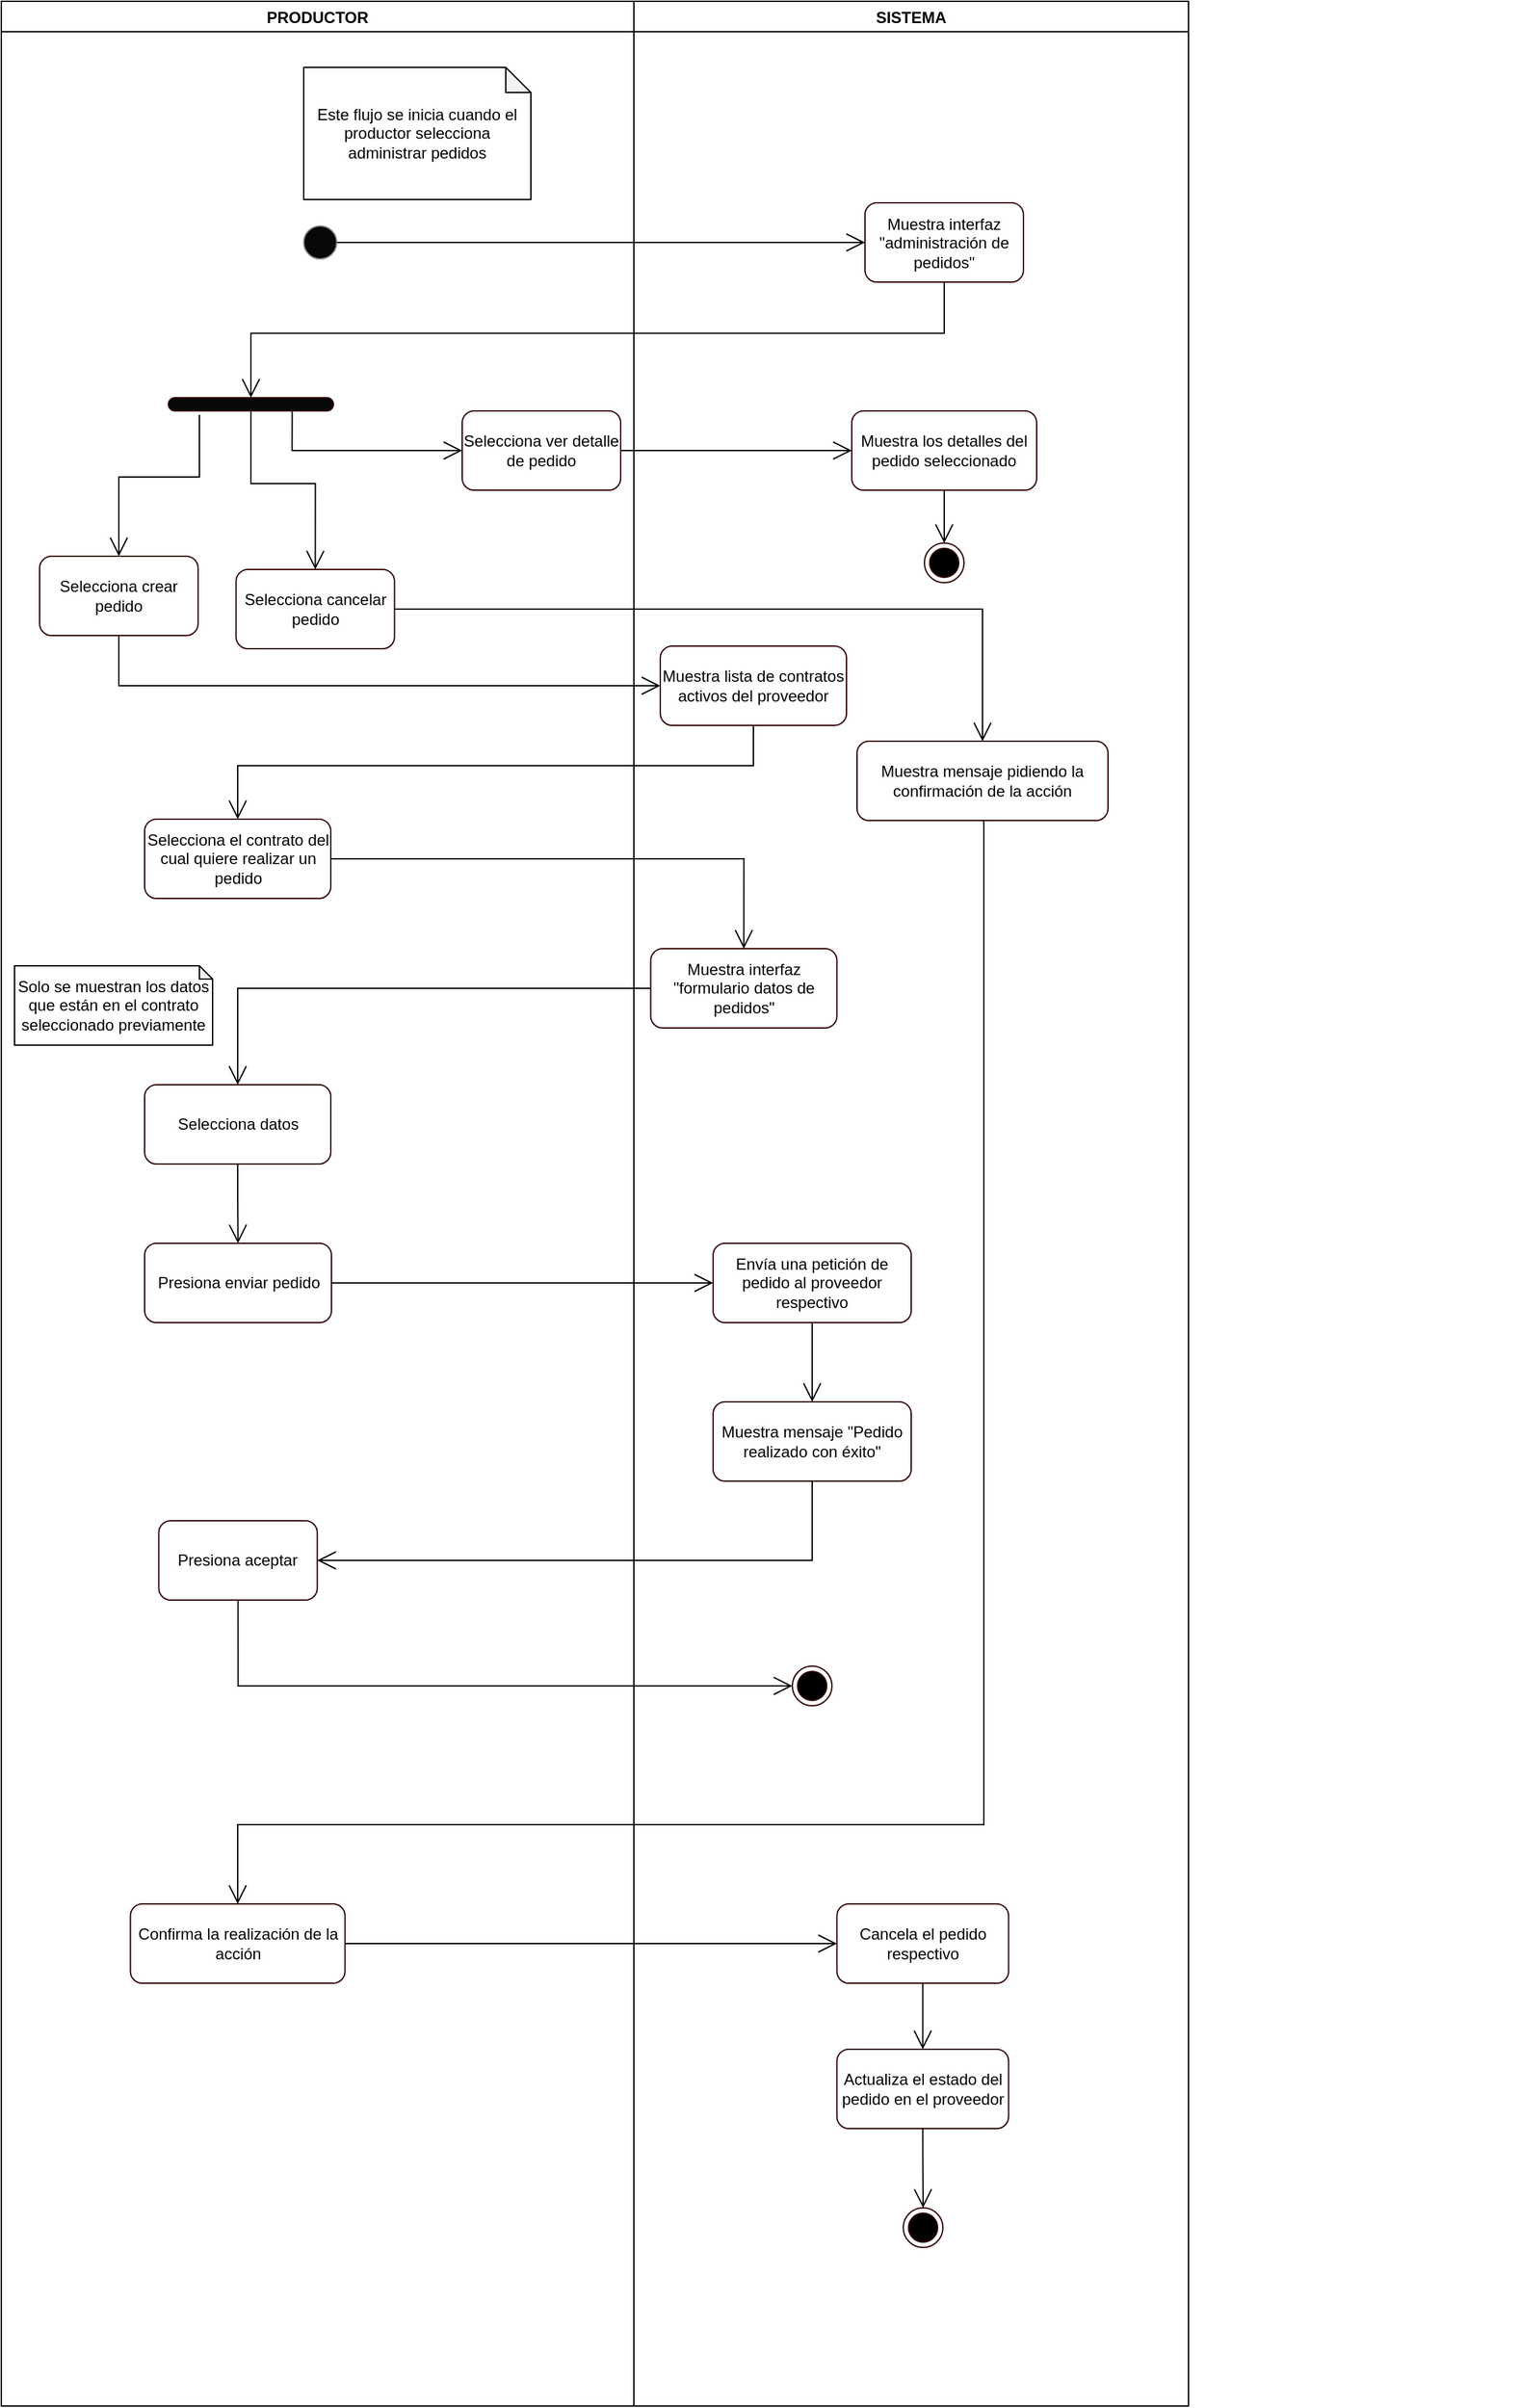 <mxfile version="13.2.3" type="device"><diagram id="usdjyMedl2LyT0kTP7rD" name="Page-1"><mxGraphModel dx="920" dy="11332" grid="1" gridSize="10" guides="1" tooltips="1" connect="1" arrows="1" fold="1" page="1" pageScale="1" pageWidth="827" pageHeight="1169" math="0" shadow="0"><root><mxCell id="0"/><mxCell id="1" parent="0"/><mxCell id="cfUANLPs1cfpUvms5ylp-100" value="PRODUCTOR" style="swimlane;gradientColor=none;" parent="1" vertex="1"><mxGeometry x="41" y="-10480" width="479" height="1820" as="geometry"/></mxCell><mxCell id="cfUANLPs1cfpUvms5ylp-101" value="" style="ellipse;whiteSpace=wrap;html=1;aspect=fixed;strokeColor=#919191;fillColor=#080808;gradientColor=none;" parent="cfUANLPs1cfpUvms5ylp-100" vertex="1"><mxGeometry x="229" y="170" width="25" height="25" as="geometry"/></mxCell><mxCell id="cfUANLPs1cfpUvms5ylp-102" value="Este flujo se inicia cuando el productor selecciona administrar pedidos" style="shape=note;whiteSpace=wrap;html=1;backgroundOutline=1;darkOpacity=0.05;size=19;" parent="cfUANLPs1cfpUvms5ylp-100" vertex="1"><mxGeometry x="229" y="50" width="172" height="100" as="geometry"/></mxCell><mxCell id="cfUANLPs1cfpUvms5ylp-103" value="" style="group" parent="cfUANLPs1cfpUvms5ylp-100" vertex="1" connectable="0"><mxGeometry x="29" y="300" width="417.5" height="270" as="geometry"/></mxCell><mxCell id="cfUANLPs1cfpUvms5ylp-104" value="" style="group" parent="cfUANLPs1cfpUvms5ylp-103" vertex="1" connectable="0"><mxGeometry width="417.5" height="140" as="geometry"/></mxCell><mxCell id="nRme-nezzcu48ifYfsjX-2" style="edgeStyle=orthogonalEdgeStyle;rounded=0;orthogonalLoop=1;jettySize=auto;html=1;exitX=0.75;exitY=1;exitDx=0;exitDy=0;endArrow=open;endFill=0;endSize=12;" edge="1" parent="cfUANLPs1cfpUvms5ylp-104" source="cfUANLPs1cfpUvms5ylp-105" target="cfUANLPs1cfpUvms5ylp-111"><mxGeometry relative="1" as="geometry"/></mxCell><mxCell id="cfUANLPs1cfpUvms5ylp-105" value="" style="rounded=1;whiteSpace=wrap;html=1;strokeColor=#330000;fillColor=#080808;gradientColor=none;arcSize=50;" parent="cfUANLPs1cfpUvms5ylp-104" vertex="1"><mxGeometry x="97.5" width="125" height="10" as="geometry"/></mxCell><mxCell id="cfUANLPs1cfpUvms5ylp-106" style="edgeStyle=orthogonalEdgeStyle;rounded=0;orthogonalLoop=1;jettySize=auto;html=1;exitX=0.5;exitY=0;exitDx=0;exitDy=0;entryX=0.188;entryY=1.3;entryDx=0;entryDy=0;entryPerimeter=0;startArrow=open;startFill=0;startSize=12;endArrow=none;endFill=0;endSize=12;targetPerimeterSpacing=0;" parent="cfUANLPs1cfpUvms5ylp-104" source="cfUANLPs1cfpUvms5ylp-107" target="cfUANLPs1cfpUvms5ylp-105" edge="1"><mxGeometry relative="1" as="geometry"/></mxCell><mxCell id="cfUANLPs1cfpUvms5ylp-107" value="Selecciona crear pedido" style="rounded=1;whiteSpace=wrap;html=1;strokeColor=#330000;fillColor=#FFFFFF;gradientColor=none;" parent="cfUANLPs1cfpUvms5ylp-104" vertex="1"><mxGeometry y="120" width="120" height="60" as="geometry"/></mxCell><mxCell id="cfUANLPs1cfpUvms5ylp-111" value="Selecciona ver detalle de pedido" style="rounded=1;whiteSpace=wrap;html=1;strokeColor=#330000;fillColor=#FFFFFF;gradientColor=none;" parent="cfUANLPs1cfpUvms5ylp-104" vertex="1"><mxGeometry x="320" y="10" width="120" height="60" as="geometry"/></mxCell><mxCell id="cfUANLPs1cfpUvms5ylp-109" value="Selecciona cancelar pedido" style="rounded=1;whiteSpace=wrap;html=1;strokeColor=#330000;fillColor=#FFFFFF;gradientColor=none;" parent="cfUANLPs1cfpUvms5ylp-103" vertex="1"><mxGeometry x="148.75" y="130" width="120" height="60" as="geometry"/></mxCell><mxCell id="cfUANLPs1cfpUvms5ylp-108" style="edgeStyle=orthogonalEdgeStyle;rounded=0;orthogonalLoop=1;jettySize=auto;html=1;exitX=0.5;exitY=0;exitDx=0;exitDy=0;entryX=0.5;entryY=1;entryDx=0;entryDy=0;startArrow=open;startFill=0;startSize=12;endArrow=none;endFill=0;endSize=12;targetPerimeterSpacing=0;" parent="cfUANLPs1cfpUvms5ylp-103" source="cfUANLPs1cfpUvms5ylp-109" target="cfUANLPs1cfpUvms5ylp-105" edge="1"><mxGeometry relative="1" as="geometry"/></mxCell><mxCell id="jhrf9NMhYoPA2JUa3Eh7-8" style="edgeStyle=orthogonalEdgeStyle;rounded=0;orthogonalLoop=1;jettySize=auto;html=1;exitX=0.5;exitY=1;exitDx=0;exitDy=0;entryX=0.5;entryY=0;entryDx=0;entryDy=0;endArrow=open;endFill=0;endSize=12;" parent="cfUANLPs1cfpUvms5ylp-100" source="cfUANLPs1cfpUvms5ylp-115" target="jhrf9NMhYoPA2JUa3Eh7-7" edge="1"><mxGeometry relative="1" as="geometry"/></mxCell><mxCell id="cfUANLPs1cfpUvms5ylp-115" value="Selecciona datos" style="rounded=1;whiteSpace=wrap;html=1;strokeColor=#330000;fillColor=#FFFFFF;gradientColor=none;" parent="cfUANLPs1cfpUvms5ylp-100" vertex="1"><mxGeometry x="108.5" y="820" width="141" height="60" as="geometry"/></mxCell><mxCell id="cfUANLPs1cfpUvms5ylp-116" value="Confirma la realización de la acción" style="rounded=1;whiteSpace=wrap;html=1;strokeColor=#330000;fillColor=#FFFFFF;gradientColor=none;" parent="cfUANLPs1cfpUvms5ylp-100" vertex="1"><mxGeometry x="97.75" y="1440" width="162.5" height="60" as="geometry"/></mxCell><mxCell id="cfUANLPs1cfpUvms5ylp-118" value="Presiona aceptar" style="rounded=1;whiteSpace=wrap;html=1;strokeColor=#330000;fillColor=#FFFFFF;gradientColor=none;" parent="cfUANLPs1cfpUvms5ylp-100" vertex="1"><mxGeometry x="119.25" y="1150" width="120" height="60" as="geometry"/></mxCell><mxCell id="jhrf9NMhYoPA2JUa3Eh7-1" value="Solo se muestran los datos que están en el contrato seleccionado previamente" style="shape=note;whiteSpace=wrap;html=1;backgroundOutline=1;darkOpacity=0.05;size=10;" parent="cfUANLPs1cfpUvms5ylp-100" vertex="1"><mxGeometry x="10" y="730" width="150" height="60" as="geometry"/></mxCell><mxCell id="jhrf9NMhYoPA2JUa3Eh7-3" value="Selecciona el contrato del cual quiere realizar un pedido" style="rounded=1;whiteSpace=wrap;html=1;strokeColor=#330000;fillColor=#FFFFFF;gradientColor=none;" parent="cfUANLPs1cfpUvms5ylp-100" vertex="1"><mxGeometry x="108.5" y="619" width="141" height="60" as="geometry"/></mxCell><mxCell id="jhrf9NMhYoPA2JUa3Eh7-7" value="Presiona enviar pedido" style="rounded=1;whiteSpace=wrap;html=1;strokeColor=#330000;fillColor=#FFFFFF;gradientColor=none;" parent="cfUANLPs1cfpUvms5ylp-100" vertex="1"><mxGeometry x="108.5" y="940" width="141.5" height="60" as="geometry"/></mxCell><mxCell id="cfUANLPs1cfpUvms5ylp-121" value="SISTEMA" style="swimlane;gradientColor=none;" parent="1" vertex="1"><mxGeometry x="520" y="-10480" width="420" height="1820" as="geometry"/></mxCell><mxCell id="cfUANLPs1cfpUvms5ylp-122" value="Muestra interfaz &quot;administración de pedidos&quot;" style="rounded=1;whiteSpace=wrap;html=1;strokeColor=#330000;fillColor=#FFFFFF;gradientColor=none;" parent="cfUANLPs1cfpUvms5ylp-121" vertex="1"><mxGeometry x="175" y="152.5" width="120" height="60" as="geometry"/></mxCell><mxCell id="cfUANLPs1cfpUvms5ylp-123" value="" style="group" parent="cfUANLPs1cfpUvms5ylp-121" vertex="1" connectable="0"><mxGeometry x="40" y="960" width="470" height="340" as="geometry"/></mxCell><mxCell id="cfUANLPs1cfpUvms5ylp-128" value="Muestra mensaje &quot;Pedido realizado con éxito&quot;" style="rounded=1;whiteSpace=wrap;html=1;strokeColor=#330000;fillColor=#FFFFFF;gradientColor=none;" parent="cfUANLPs1cfpUvms5ylp-123" vertex="1"><mxGeometry x="20" y="100" width="150" height="60" as="geometry"/></mxCell><mxCell id="cfUANLPs1cfpUvms5ylp-148" value="" style="ellipse;html=1;shape=endState;fillColor=#000000;strokeColor=#330000;" parent="cfUANLPs1cfpUvms5ylp-123" vertex="1"><mxGeometry x="80" y="300" width="30" height="30" as="geometry"/></mxCell><mxCell id="jhrf9NMhYoPA2JUa3Eh7-13" value="" style="edgeStyle=orthogonalEdgeStyle;rounded=0;orthogonalLoop=1;jettySize=auto;html=1;endArrow=open;endFill=0;endSize=12;" parent="cfUANLPs1cfpUvms5ylp-123" source="jhrf9NMhYoPA2JUa3Eh7-12" target="cfUANLPs1cfpUvms5ylp-128" edge="1"><mxGeometry relative="1" as="geometry"/></mxCell><mxCell id="jhrf9NMhYoPA2JUa3Eh7-12" value="Envía una petición de pedido al proveedor respectivo" style="rounded=1;whiteSpace=wrap;html=1;strokeColor=#330000;fillColor=#FFFFFF;gradientColor=none;" parent="cfUANLPs1cfpUvms5ylp-123" vertex="1"><mxGeometry x="20" y="-20" width="150" height="60" as="geometry"/></mxCell><mxCell id="cfUANLPs1cfpUvms5ylp-133" value="" style="group" parent="cfUANLPs1cfpUvms5ylp-121" vertex="1" connectable="0"><mxGeometry x="140" y="270" width="530" height="210" as="geometry"/></mxCell><mxCell id="nRme-nezzcu48ifYfsjX-6" style="edgeStyle=orthogonalEdgeStyle;rounded=0;orthogonalLoop=1;jettySize=auto;html=1;exitX=0.5;exitY=1;exitDx=0;exitDy=0;entryX=0.5;entryY=0;entryDx=0;entryDy=0;endArrow=open;endFill=0;endSize=12;" edge="1" parent="cfUANLPs1cfpUvms5ylp-133" source="nRme-nezzcu48ifYfsjX-3" target="nRme-nezzcu48ifYfsjX-5"><mxGeometry relative="1" as="geometry"/></mxCell><mxCell id="nRme-nezzcu48ifYfsjX-3" value="Muestra los detalles del pedido seleccionado" style="rounded=1;whiteSpace=wrap;html=1;strokeColor=#330000;fillColor=#FFFFFF;gradientColor=none;" vertex="1" parent="cfUANLPs1cfpUvms5ylp-133"><mxGeometry x="25" y="40" width="140" height="60" as="geometry"/></mxCell><mxCell id="nRme-nezzcu48ifYfsjX-5" value="" style="ellipse;html=1;shape=endState;fillColor=#000000;strokeColor=#330000;" vertex="1" parent="cfUANLPs1cfpUvms5ylp-133"><mxGeometry x="80" y="140" width="30" height="30" as="geometry"/></mxCell><mxCell id="cfUANLPs1cfpUvms5ylp-143" value="" style="group" parent="cfUANLPs1cfpUvms5ylp-121" vertex="1" connectable="0"><mxGeometry x="153.75" y="1430" width="162.5" height="150" as="geometry"/></mxCell><mxCell id="jhrf9NMhYoPA2JUa3Eh7-15" value="Actualiza el estado del pedido en el proveedor" style="rounded=1;whiteSpace=wrap;html=1;strokeColor=#330000;fillColor=#FFFFFF;gradientColor=none;" parent="cfUANLPs1cfpUvms5ylp-143" vertex="1"><mxGeometry y="120" width="130" height="60" as="geometry"/></mxCell><mxCell id="jhrf9NMhYoPA2JUa3Eh7-16" style="edgeStyle=orthogonalEdgeStyle;rounded=0;orthogonalLoop=1;jettySize=auto;html=1;exitX=0.5;exitY=1;exitDx=0;exitDy=0;entryX=0.5;entryY=0;entryDx=0;entryDy=0;endArrow=open;endFill=0;endSize=12;" parent="cfUANLPs1cfpUvms5ylp-143" source="cfUANLPs1cfpUvms5ylp-136" target="jhrf9NMhYoPA2JUa3Eh7-15" edge="1"><mxGeometry relative="1" as="geometry"/></mxCell><mxCell id="cfUANLPs1cfpUvms5ylp-136" value="Cancela el pedido respectivo" style="rounded=1;whiteSpace=wrap;html=1;strokeColor=#330000;fillColor=#FFFFFF;gradientColor=none;" parent="cfUANLPs1cfpUvms5ylp-143" vertex="1"><mxGeometry y="10" width="130" height="60" as="geometry"/></mxCell><mxCell id="cfUANLPs1cfpUvms5ylp-171" value="Muestra interfaz &quot;formulario datos de pedidos&quot;" style="rounded=1;whiteSpace=wrap;html=1;strokeColor=#330000;fillColor=#FFFFFF;gradientColor=none;" parent="cfUANLPs1cfpUvms5ylp-121" vertex="1"><mxGeometry x="12.75" y="717" width="141" height="60" as="geometry"/></mxCell><mxCell id="jhrf9NMhYoPA2JUa3Eh7-2" value="Muestra lista de contratos activos del proveedor" style="rounded=1;whiteSpace=wrap;html=1;strokeColor=#330000;fillColor=#FFFFFF;gradientColor=none;" parent="cfUANLPs1cfpUvms5ylp-121" vertex="1"><mxGeometry x="20" y="488" width="141" height="60" as="geometry"/></mxCell><mxCell id="cfUANLPs1cfpUvms5ylp-146" value="" style="ellipse;html=1;shape=endState;fillColor=#000000;strokeColor=#330000;" parent="cfUANLPs1cfpUvms5ylp-121" vertex="1"><mxGeometry x="204" y="1670" width="30" height="30" as="geometry"/></mxCell><mxCell id="jhrf9NMhYoPA2JUa3Eh7-20" style="edgeStyle=orthogonalEdgeStyle;rounded=0;orthogonalLoop=1;jettySize=auto;html=1;exitX=0.5;exitY=1;exitDx=0;exitDy=0;entryX=0.5;entryY=0;entryDx=0;entryDy=0;endArrow=open;endFill=0;endSize=12;" parent="cfUANLPs1cfpUvms5ylp-121" source="jhrf9NMhYoPA2JUa3Eh7-15" target="cfUANLPs1cfpUvms5ylp-146" edge="1"><mxGeometry relative="1" as="geometry"/></mxCell><mxCell id="jhrf9NMhYoPA2JUa3Eh7-17" value="Muestra mensaje pidiendo la confirmación de la acción" style="rounded=1;whiteSpace=wrap;html=1;strokeColor=#330000;fillColor=#FFFFFF;gradientColor=none;" parent="cfUANLPs1cfpUvms5ylp-121" vertex="1"><mxGeometry x="169" y="560" width="190" height="60" as="geometry"/></mxCell><mxCell id="cfUANLPs1cfpUvms5ylp-156" style="edgeStyle=orthogonalEdgeStyle;rounded=0;orthogonalLoop=1;jettySize=auto;html=1;exitX=1;exitY=0.5;exitDx=0;exitDy=0;entryX=0;entryY=0.5;entryDx=0;entryDy=0;endSize=12;endArrow=open;endFill=0;" parent="1" source="cfUANLPs1cfpUvms5ylp-101" target="cfUANLPs1cfpUvms5ylp-122" edge="1"><mxGeometry relative="1" as="geometry"/></mxCell><mxCell id="cfUANLPs1cfpUvms5ylp-157" style="edgeStyle=orthogonalEdgeStyle;rounded=0;orthogonalLoop=1;jettySize=auto;html=1;exitX=0.5;exitY=1;exitDx=0;exitDy=0;entryX=0.5;entryY=0;entryDx=0;entryDy=0;endArrow=open;endFill=0;endSize=12;" parent="1" source="cfUANLPs1cfpUvms5ylp-122" target="cfUANLPs1cfpUvms5ylp-105" edge="1"><mxGeometry relative="1" as="geometry"/></mxCell><mxCell id="cfUANLPs1cfpUvms5ylp-161" style="edgeStyle=orthogonalEdgeStyle;rounded=0;orthogonalLoop=1;jettySize=auto;html=1;exitX=1;exitY=0.5;exitDx=0;exitDy=0;endArrow=open;endFill=0;endSize=12;entryX=0;entryY=0.5;entryDx=0;entryDy=0;" parent="1" source="cfUANLPs1cfpUvms5ylp-116" target="cfUANLPs1cfpUvms5ylp-136" edge="1"><mxGeometry relative="1" as="geometry"><mxPoint x="640" y="-9010" as="targetPoint"/></mxGeometry></mxCell><mxCell id="cfUANLPs1cfpUvms5ylp-163" style="edgeStyle=orthogonalEdgeStyle;rounded=0;orthogonalLoop=1;jettySize=auto;html=1;exitX=0.5;exitY=1;exitDx=0;exitDy=0;entryX=1;entryY=0.5;entryDx=0;entryDy=0;endArrow=open;endFill=0;endSize=12;" parent="1" source="cfUANLPs1cfpUvms5ylp-128" target="cfUANLPs1cfpUvms5ylp-118" edge="1"><mxGeometry relative="1" as="geometry"/></mxCell><mxCell id="cfUANLPs1cfpUvms5ylp-164" style="edgeStyle=orthogonalEdgeStyle;rounded=0;orthogonalLoop=1;jettySize=auto;html=1;exitX=0.5;exitY=1;exitDx=0;exitDy=0;entryX=0;entryY=0.5;entryDx=0;entryDy=0;endArrow=open;endFill=0;endSize=12;" parent="1" source="cfUANLPs1cfpUvms5ylp-118" target="cfUANLPs1cfpUvms5ylp-148" edge="1"><mxGeometry relative="1" as="geometry"/></mxCell><mxCell id="cfUANLPs1cfpUvms5ylp-173" style="edgeStyle=orthogonalEdgeStyle;rounded=0;orthogonalLoop=1;jettySize=auto;html=1;exitX=0;exitY=0.5;exitDx=0;exitDy=0;entryX=0.5;entryY=0;entryDx=0;entryDy=0;startArrow=none;startFill=0;startSize=12;endArrow=open;endFill=0;endSize=12;targetPerimeterSpacing=0;" parent="1" source="cfUANLPs1cfpUvms5ylp-171" target="cfUANLPs1cfpUvms5ylp-115" edge="1"><mxGeometry relative="1" as="geometry"/></mxCell><mxCell id="cfUANLPs1cfpUvms5ylp-174" style="edgeStyle=orthogonalEdgeStyle;rounded=0;orthogonalLoop=1;jettySize=auto;html=1;exitX=0.5;exitY=1;exitDx=0;exitDy=0;startArrow=none;startFill=0;startSize=12;endArrow=open;endFill=0;endSize=12;targetPerimeterSpacing=0;entryX=0;entryY=0.5;entryDx=0;entryDy=0;" parent="1" source="cfUANLPs1cfpUvms5ylp-107" target="jhrf9NMhYoPA2JUa3Eh7-2" edge="1"><mxGeometry relative="1" as="geometry"><mxPoint x="280" y="-9940" as="targetPoint"/></mxGeometry></mxCell><mxCell id="jhrf9NMhYoPA2JUa3Eh7-5" style="edgeStyle=orthogonalEdgeStyle;rounded=0;orthogonalLoop=1;jettySize=auto;html=1;exitX=0.5;exitY=1;exitDx=0;exitDy=0;endSize=12;endArrow=open;endFill=0;" parent="1" source="jhrf9NMhYoPA2JUa3Eh7-2" target="jhrf9NMhYoPA2JUa3Eh7-3" edge="1"><mxGeometry relative="1" as="geometry"/></mxCell><mxCell id="jhrf9NMhYoPA2JUa3Eh7-6" style="edgeStyle=orthogonalEdgeStyle;rounded=0;orthogonalLoop=1;jettySize=auto;html=1;exitX=1;exitY=0.5;exitDx=0;exitDy=0;entryX=0.5;entryY=0;entryDx=0;entryDy=0;endArrow=open;endFill=0;endSize=12;" parent="1" source="jhrf9NMhYoPA2JUa3Eh7-3" target="cfUANLPs1cfpUvms5ylp-171" edge="1"><mxGeometry relative="1" as="geometry"/></mxCell><mxCell id="jhrf9NMhYoPA2JUa3Eh7-11" style="edgeStyle=orthogonalEdgeStyle;rounded=0;orthogonalLoop=1;jettySize=auto;html=1;exitX=1;exitY=0.5;exitDx=0;exitDy=0;endArrow=open;endFill=0;endSize=12;entryX=0;entryY=0.5;entryDx=0;entryDy=0;" parent="1" source="jhrf9NMhYoPA2JUa3Eh7-7" target="jhrf9NMhYoPA2JUa3Eh7-12" edge="1"><mxGeometry relative="1" as="geometry"><mxPoint x="480" y="-9510" as="targetPoint"/></mxGeometry></mxCell><mxCell id="jhrf9NMhYoPA2JUa3Eh7-19" style="edgeStyle=orthogonalEdgeStyle;rounded=0;orthogonalLoop=1;jettySize=auto;html=1;exitX=0.5;exitY=1;exitDx=0;exitDy=0;endArrow=open;endFill=0;endSize=12;" parent="1" source="jhrf9NMhYoPA2JUa3Eh7-17" target="cfUANLPs1cfpUvms5ylp-116" edge="1"><mxGeometry relative="1" as="geometry"><Array as="points"><mxPoint x="785" y="-9100"/><mxPoint x="220" y="-9100"/></Array></mxGeometry></mxCell><mxCell id="nRme-nezzcu48ifYfsjX-1" style="edgeStyle=orthogonalEdgeStyle;rounded=0;orthogonalLoop=1;jettySize=auto;html=1;exitX=1;exitY=0.5;exitDx=0;exitDy=0;endArrow=open;endFill=0;endSize=12;" edge="1" parent="1" source="cfUANLPs1cfpUvms5ylp-109" target="jhrf9NMhYoPA2JUa3Eh7-17"><mxGeometry relative="1" as="geometry"><Array as="points"><mxPoint x="360" y="-10020"/><mxPoint x="784" y="-10020"/></Array></mxGeometry></mxCell><mxCell id="nRme-nezzcu48ifYfsjX-4" style="edgeStyle=orthogonalEdgeStyle;rounded=0;orthogonalLoop=1;jettySize=auto;html=1;exitX=1;exitY=0.5;exitDx=0;exitDy=0;endArrow=open;endFill=0;endSize=12;" edge="1" parent="1" source="cfUANLPs1cfpUvms5ylp-111" target="nRme-nezzcu48ifYfsjX-3"><mxGeometry relative="1" as="geometry"/></mxCell></root></mxGraphModel></diagram></mxfile>